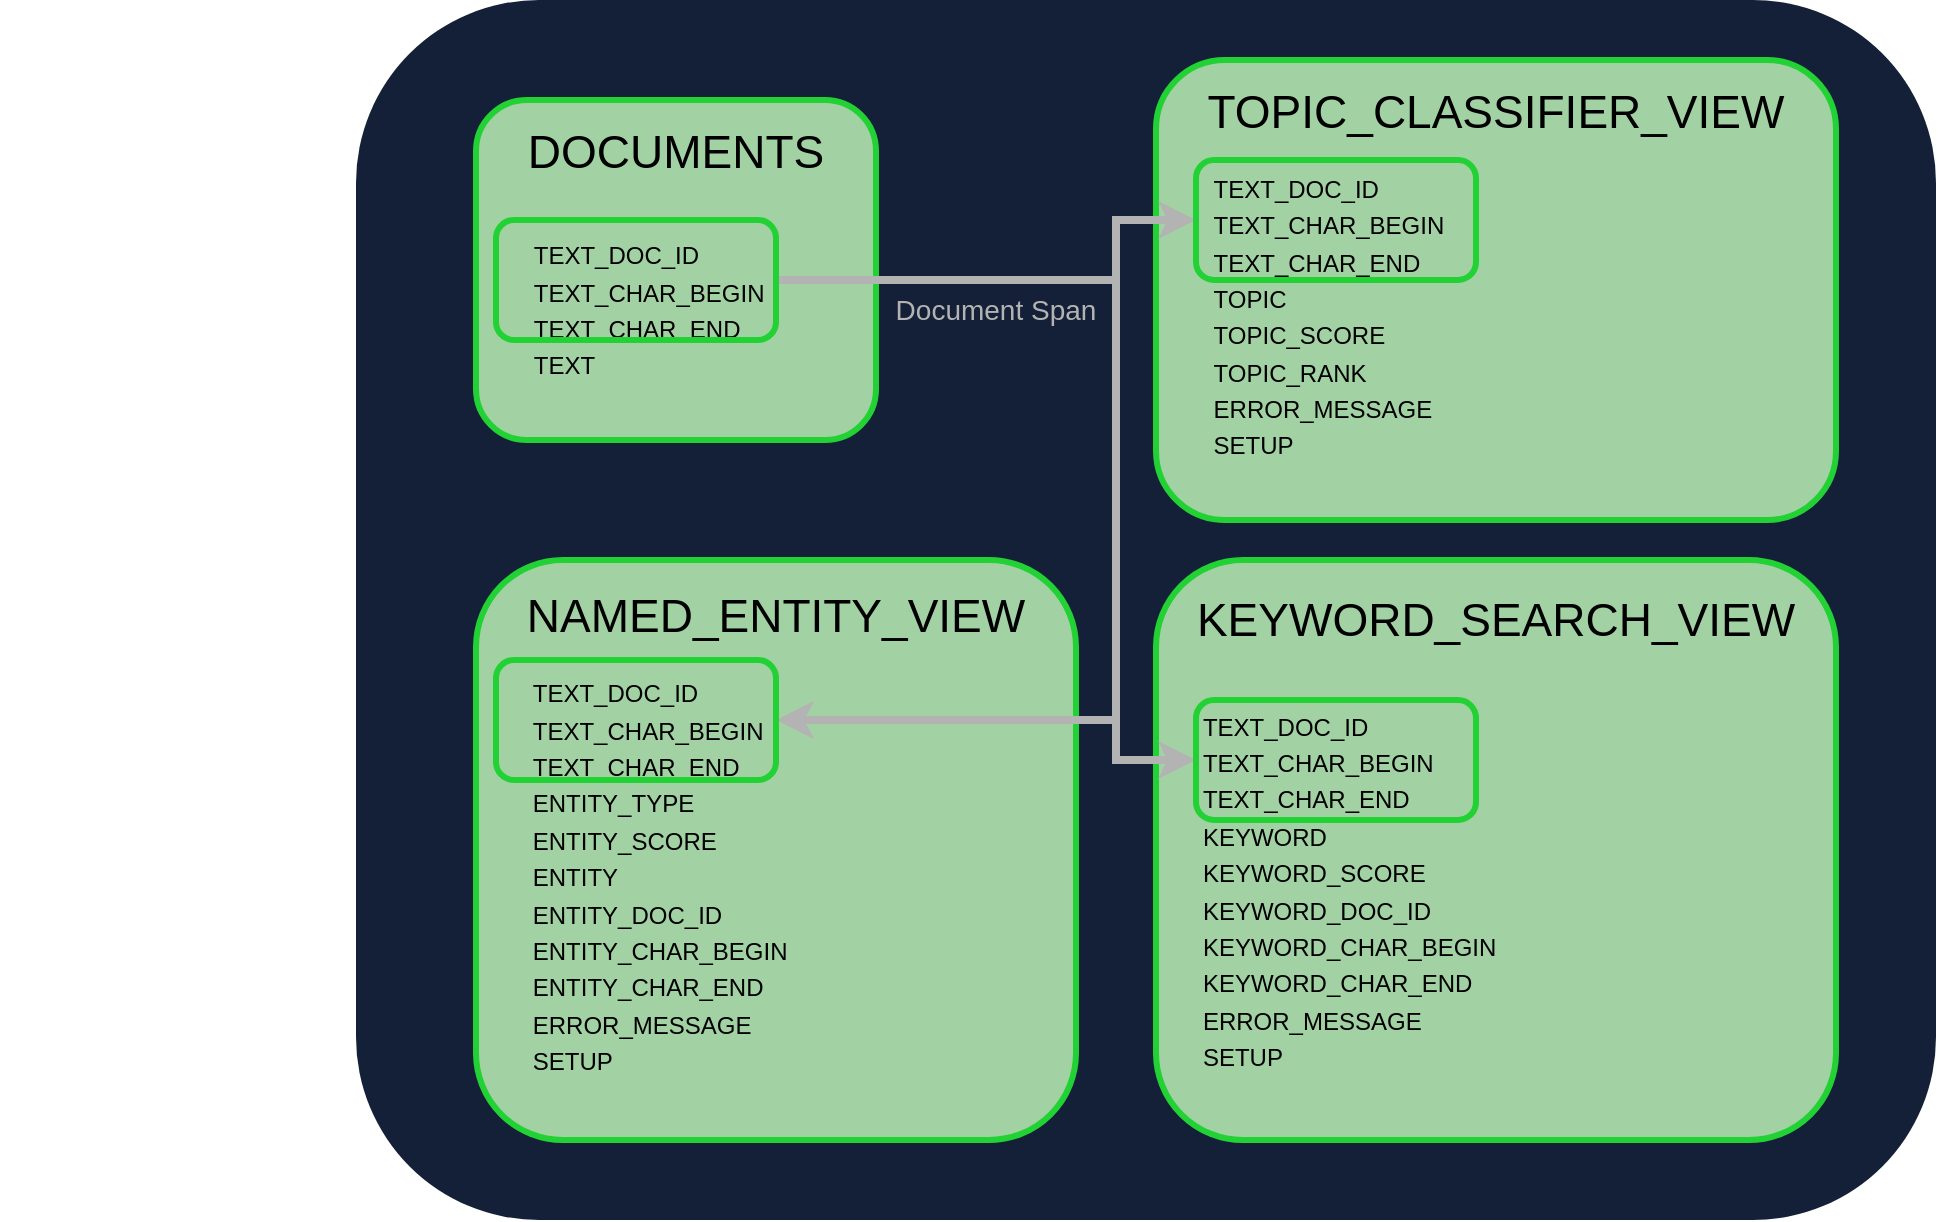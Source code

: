 <mxfile version="27.1.6">
  <diagram name="Page-1" id="POaLV1qd_8ivgcaJ0k6t">
    <mxGraphModel dx="1356" dy="721" grid="1" gridSize="10" guides="1" tooltips="1" connect="1" arrows="1" fold="1" page="1" pageScale="1" pageWidth="850" pageHeight="1100" math="0" shadow="0">
      <root>
        <mxCell id="0" />
        <mxCell id="1" parent="0" />
        <mxCell id="URa2SMM36MfCH6HbQujx-1" value="" style="rounded=1;whiteSpace=wrap;html=1;strokeColor=none;strokeWidth=3;align=center;verticalAlign=middle;fontFamily=Helvetica;fontSize=12;fontColor=default;fillColor=#142037;" vertex="1" parent="1">
          <mxGeometry x="420" y="340" width="790" height="610" as="geometry" />
        </mxCell>
        <mxCell id="URa2SMM36MfCH6HbQujx-2" style="edgeStyle=orthogonalEdgeStyle;rounded=0;orthogonalLoop=1;jettySize=auto;html=1;exitX=0.5;exitY=1;exitDx=0;exitDy=0;" edge="1" parent="1">
          <mxGeometry relative="1" as="geometry">
            <mxPoint x="250" y="740" as="sourcePoint" />
            <mxPoint x="250" y="740" as="targetPoint" />
          </mxGeometry>
        </mxCell>
        <mxCell id="URa2SMM36MfCH6HbQujx-3" value="&lt;div&gt;&lt;font style=&quot;font-size: 23px;&quot;&gt;DOCUMENTS&lt;/font&gt;&lt;/div&gt;&lt;div&gt;&lt;font style=&quot;font-size: 23px;&quot;&gt;&lt;u&gt;&lt;br&gt;&lt;/u&gt;&lt;/font&gt;&lt;/div&gt;&lt;div&gt;&lt;table&gt;&lt;tbody&gt;&lt;tr align=&quot;left&quot;&gt;&lt;td&gt;&lt;font&gt;TEXT_DOC_ID&lt;/font&gt;&lt;/td&gt;&lt;/tr&gt;&lt;tr align=&quot;left&quot;&gt;&lt;td&gt;&lt;font&gt;&lt;span&gt;TEXT_CHAR_BEGIN&lt;/span&gt;&lt;/font&gt;&lt;/td&gt;&lt;/tr&gt;&lt;tr align=&quot;left&quot;&gt;&lt;td&gt;&lt;font&gt;TEXT_CHAR_END&lt;/font&gt;&lt;/td&gt;&lt;/tr&gt;&lt;tr align=&quot;left&quot;&gt;&lt;td&gt;&lt;font&gt;TEXT&lt;/font&gt;&lt;/td&gt;&lt;/tr&gt;&lt;/tbody&gt;&lt;/table&gt;&lt;br&gt;&lt;/div&gt;" style="rounded=1;whiteSpace=wrap;html=1;strokeColor=#22D234;strokeWidth=3;align=center;verticalAlign=middle;fontFamily=Helvetica;fontSize=12;fontColor=default;labelBackgroundColor=none;fillColor=#A2D2A4;" vertex="1" parent="1">
          <mxGeometry x="480" y="390" width="200" height="170" as="geometry" />
        </mxCell>
        <mxCell id="URa2SMM36MfCH6HbQujx-4" value="&lt;div&gt;&lt;font style=&quot;font-size: 23px;&quot;&gt;&lt;font&gt;NAMED_ENTITY_VIEW&lt;/font&gt;&lt;/font&gt;&lt;/div&gt;&lt;div&gt;&lt;br&gt;&lt;table&gt;&lt;tbody&gt;&lt;tr&gt;&lt;td align=&quot;left&quot;&gt;&lt;font&gt;TEXT_DOC_ID&lt;/font&gt;&lt;/td&gt;            &lt;td&gt;&lt;br&gt;&lt;/td&gt;            &lt;td&gt;&lt;br&gt;&lt;/td&gt;            &lt;td&gt;&lt;br&gt;&lt;/td&gt;            &lt;td&gt;&lt;br&gt;&lt;/td&gt;            &lt;td&gt;&lt;br&gt;&lt;/td&gt;        &lt;/tr&gt;        &lt;tr&gt;            &lt;td align=&quot;left&quot;&gt;&lt;font&gt;TEXT_CHAR_BEGIN&lt;/font&gt;&lt;/td&gt;            &lt;td&gt;&lt;br&gt;&lt;/td&gt;            &lt;td&gt;&lt;br&gt;&lt;/td&gt;            &lt;td&gt;&lt;br&gt;&lt;/td&gt;            &lt;td&gt;&lt;br&gt;&lt;/td&gt;            &lt;td&gt;&lt;br&gt;&lt;/td&gt;        &lt;/tr&gt;        &lt;tr&gt;            &lt;td align=&quot;left&quot;&gt;&lt;font&gt;TEXT_CHAR_END&lt;/font&gt;&lt;/td&gt;            &lt;td&gt;&lt;br&gt;&lt;/td&gt;            &lt;td&gt;&lt;br&gt;&lt;/td&gt;            &lt;td&gt;&lt;br&gt;&lt;/td&gt;            &lt;td&gt;&lt;br&gt;&lt;/td&gt;            &lt;td&gt;&lt;br&gt;&lt;/td&gt;        &lt;/tr&gt;        &lt;tr&gt;            &lt;td align=&quot;left&quot;&gt;&lt;font&gt;ENTITY_TYPE&lt;/font&gt;&lt;/td&gt;            &lt;td&gt;&lt;br&gt;&lt;/td&gt;            &lt;td&gt;&lt;br&gt;&lt;/td&gt;            &lt;td&gt;&lt;br&gt;&lt;/td&gt;            &lt;td&gt;&lt;br&gt;&lt;/td&gt;            &lt;td&gt;&lt;br&gt;&lt;/td&gt;        &lt;/tr&gt;        &lt;tr&gt;            &lt;td align=&quot;left&quot;&gt;&lt;font&gt;ENTITY_SCORE&lt;/font&gt;&lt;/td&gt;            &lt;td&gt;&lt;br&gt;&lt;/td&gt;            &lt;td&gt;&lt;br&gt;&lt;/td&gt;            &lt;td&gt;&lt;br&gt;&lt;/td&gt;            &lt;td&gt;&lt;br&gt;&lt;/td&gt;            &lt;td&gt;&lt;br&gt;&lt;/td&gt;        &lt;/tr&gt;        &lt;tr&gt;            &lt;td align=&quot;left&quot;&gt;&lt;font&gt;ENTITY&lt;/font&gt;&lt;/td&gt;            &lt;td&gt;&lt;br&gt;&lt;/td&gt;            &lt;td&gt;&lt;br&gt;&lt;/td&gt;            &lt;td&gt;&lt;br&gt;&lt;/td&gt;            &lt;td&gt;&lt;br&gt;&lt;/td&gt;            &lt;td&gt;&lt;br&gt;&lt;/td&gt;        &lt;/tr&gt;        &lt;tr&gt;            &lt;td align=&quot;left&quot;&gt;&lt;font&gt;ENTITY_DOC_ID&lt;/font&gt;&lt;/td&gt;            &lt;td&gt;&lt;br&gt;&lt;/td&gt;            &lt;td&gt;&lt;br&gt;&lt;/td&gt;            &lt;td&gt;&lt;br&gt;&lt;/td&gt;            &lt;td&gt;&lt;br&gt;&lt;/td&gt;            &lt;td&gt;&lt;br&gt;&lt;/td&gt;        &lt;/tr&gt;        &lt;tr&gt;            &lt;td align=&quot;left&quot;&gt;&lt;font&gt;ENTITY_CHAR_BEGIN&lt;/font&gt;&lt;/td&gt;            &lt;td&gt;&lt;br&gt;&lt;/td&gt;            &lt;td&gt;&lt;br&gt;&lt;/td&gt;            &lt;td&gt;&lt;br&gt;&lt;/td&gt;            &lt;td&gt;&lt;br&gt;&lt;/td&gt;            &lt;td&gt;&lt;br&gt;&lt;/td&gt;        &lt;/tr&gt;        &lt;tr&gt;            &lt;td align=&quot;left&quot;&gt;&lt;font&gt;ENTITY_CHAR_END&lt;/font&gt;&lt;/td&gt;            &lt;td&gt;&lt;br&gt;&lt;/td&gt;            &lt;td&gt;&lt;br&gt;&lt;/td&gt;            &lt;td&gt;&lt;br&gt;&lt;/td&gt;            &lt;td&gt;&lt;br&gt;&lt;/td&gt;            &lt;td&gt;&lt;br&gt;&lt;/td&gt;        &lt;/tr&gt;        &lt;tr&gt;            &lt;td align=&quot;left&quot;&gt;&lt;font&gt;ERROR_MESSAGE&lt;/font&gt;&lt;/td&gt;            &lt;td&gt;&lt;br&gt;&lt;/td&gt;            &lt;td&gt;&lt;br&gt;&lt;/td&gt;            &lt;td&gt;&lt;br&gt;&lt;/td&gt;            &lt;td&gt;&lt;br&gt;&lt;/td&gt;            &lt;td&gt;&lt;br&gt;&lt;/td&gt;        &lt;/tr&gt;        &lt;tr align=&quot;left&quot;&gt;            &lt;td&gt;&lt;font&gt;SETUP&lt;/font&gt;&lt;/td&gt;&lt;/tr&gt;&lt;/tbody&gt;&lt;/table&gt;&lt;br&gt;&lt;/div&gt;" style="rounded=1;whiteSpace=wrap;html=1;strokeColor=#22D234;strokeWidth=3;align=center;verticalAlign=middle;fontFamily=Helvetica;fontSize=12;fontColor=default;labelBackgroundColor=none;fillColor=#A2D2A4;" vertex="1" parent="1">
          <mxGeometry x="480" y="620" width="300" height="290" as="geometry" />
        </mxCell>
        <mxCell id="URa2SMM36MfCH6HbQujx-5" value="&lt;div&gt;&lt;font style=&quot;font-size: 23px;&quot;&gt;KEYWORD_SEARCH_VIEW&lt;/font&gt;&lt;/div&gt;&lt;div&gt;&lt;br&gt;&lt;br&gt;&lt;table&gt;&lt;tbody&gt;&lt;tr&gt;&lt;td align=&quot;left&quot;&gt;&lt;font&gt;TEXT_DOC_ID&lt;/font&gt;&lt;/td&gt;            &lt;td&gt;&lt;br&gt;&lt;/td&gt;            &lt;td&gt;&lt;br&gt;&lt;/td&gt;            &lt;td&gt;&lt;br&gt;&lt;/td&gt;            &lt;td&gt;&lt;br&gt;&lt;/td&gt;            &lt;td&gt;&lt;br&gt;&lt;/td&gt;        &lt;/tr&gt;        &lt;tr&gt;            &lt;td align=&quot;left&quot;&gt;&lt;font&gt;TEXT_CHAR_BEGIN&lt;/font&gt;&lt;/td&gt;            &lt;td&gt;&lt;br&gt;&lt;/td&gt;            &lt;td&gt;&lt;br&gt;&lt;/td&gt;            &lt;td&gt;&lt;br&gt;&lt;/td&gt;            &lt;td&gt;&lt;br&gt;&lt;/td&gt;            &lt;td&gt;&lt;br&gt;&lt;/td&gt;        &lt;/tr&gt;        &lt;tr&gt;            &lt;td align=&quot;left&quot;&gt;&lt;font&gt;TEXT_CHAR_END&lt;/font&gt;&lt;/td&gt;            &lt;td&gt;&lt;br&gt;&lt;/td&gt;            &lt;td&gt;&lt;br&gt;&lt;/td&gt;            &lt;td&gt;&lt;br&gt;&lt;/td&gt;            &lt;td&gt;&lt;br&gt;&lt;/td&gt;            &lt;td&gt;&lt;br&gt;&lt;/td&gt;        &lt;/tr&gt;        &lt;tr&gt;            &lt;td align=&quot;left&quot;&gt;&lt;font&gt;KEYWORD&lt;/font&gt;&lt;/td&gt;            &lt;td&gt;&lt;br&gt;&lt;/td&gt;            &lt;td&gt;&lt;br&gt;&lt;/td&gt;            &lt;td&gt;&lt;br&gt;&lt;/td&gt;            &lt;td&gt;&lt;br&gt;&lt;/td&gt;            &lt;td&gt;&lt;br&gt;&lt;/td&gt;        &lt;/tr&gt;        &lt;tr&gt;            &lt;td align=&quot;left&quot;&gt;&lt;font&gt;KEYWORD_SCORE&lt;/font&gt;&lt;/td&gt;            &lt;td&gt;&lt;br&gt;&lt;/td&gt;            &lt;td&gt;&lt;br&gt;&lt;/td&gt;            &lt;td&gt;&lt;br&gt;&lt;/td&gt;            &lt;td&gt;&lt;br&gt;&lt;/td&gt;            &lt;td&gt;&lt;br&gt;&lt;/td&gt;        &lt;/tr&gt;        &lt;tr&gt;            &lt;td align=&quot;left&quot;&gt;&lt;font&gt;KEYWORD_DOC_ID&lt;/font&gt;&lt;/td&gt;            &lt;td&gt;&lt;br&gt;&lt;/td&gt;            &lt;td&gt;&lt;br&gt;&lt;/td&gt;            &lt;td&gt;&lt;br&gt;&lt;/td&gt;            &lt;td&gt;&lt;br&gt;&lt;/td&gt;            &lt;td&gt;&lt;br&gt;&lt;/td&gt;        &lt;/tr&gt;        &lt;tr&gt;            &lt;td align=&quot;left&quot;&gt;&lt;font&gt;KEYWORD_CHAR_BEGIN&lt;/font&gt;&lt;/td&gt;            &lt;td&gt;&lt;br&gt;&lt;/td&gt;            &lt;td&gt;&lt;br&gt;&lt;/td&gt;            &lt;td&gt;&lt;br&gt;&lt;/td&gt;            &lt;td&gt;&lt;br&gt;&lt;/td&gt;            &lt;td&gt;&lt;br&gt;&lt;/td&gt;        &lt;/tr&gt;        &lt;tr&gt;            &lt;td align=&quot;left&quot;&gt;&lt;font&gt;KEYWORD_CHAR_END&lt;/font&gt;&lt;/td&gt;            &lt;td&gt;&lt;br&gt;&lt;/td&gt;            &lt;td&gt;&lt;br&gt;&lt;/td&gt;            &lt;td&gt;&lt;br&gt;&lt;/td&gt;            &lt;td&gt;&lt;br&gt;&lt;/td&gt;            &lt;td&gt;&lt;br&gt;&lt;/td&gt;        &lt;/tr&gt;        &lt;tr&gt;            &lt;td align=&quot;left&quot;&gt;&lt;font&gt;ERROR_MESSAGE&lt;/font&gt;&lt;/td&gt;            &lt;td&gt;&lt;br&gt;&lt;/td&gt;            &lt;td&gt;&lt;br&gt;&lt;/td&gt;            &lt;td&gt;&lt;br&gt;&lt;/td&gt;            &lt;td&gt;&lt;br&gt;&lt;/td&gt;            &lt;td&gt;&lt;br&gt;&lt;/td&gt;        &lt;/tr&gt;        &lt;tr&gt;            &lt;td align=&quot;left&quot;&gt;&lt;font&gt;SETUP&lt;/font&gt;&lt;/td&gt;&lt;/tr&gt;&lt;/tbody&gt;&lt;/table&gt;&lt;br&gt;&lt;/div&gt;" style="rounded=1;whiteSpace=wrap;html=1;strokeColor=#22D234;strokeWidth=3;align=center;verticalAlign=middle;fontFamily=Helvetica;fontSize=12;fontColor=default;labelBackgroundColor=none;fillColor=#A2D2A4;" vertex="1" parent="1">
          <mxGeometry x="820" y="620" width="340" height="290" as="geometry" />
        </mxCell>
        <mxCell id="URa2SMM36MfCH6HbQujx-8" value="&lt;div&gt;&lt;font style=&quot;font-size: 23px;&quot;&gt;&lt;font&gt;TOPIC_CLASSIFIER_VIEW&lt;/font&gt;&lt;/font&gt;&lt;/div&gt;&lt;div&gt;&lt;br&gt;&lt;table&gt;&lt;tbody&gt;&lt;tr align=&quot;left&quot;&gt;&lt;td&gt;TEXT_DOC_ID&lt;/td&gt;&lt;/tr&gt;&lt;tr align=&quot;left&quot;&gt;&lt;td&gt;TEXT_CHAR_BEGIN&lt;/td&gt;&lt;/tr&gt;&lt;tr align=&quot;left&quot;&gt;&lt;td&gt;TEXT_CHAR_END&lt;/td&gt;&lt;/tr&gt;&lt;tr align=&quot;left&quot;&gt;&lt;td&gt;TOPIC&lt;/td&gt;&lt;/tr&gt;&lt;tr align=&quot;left&quot;&gt;&lt;td&gt;TOPIC_SCORE&lt;/td&gt;&lt;/tr&gt;&lt;tr align=&quot;left&quot;&gt;&lt;td&gt;TOPIC_RANK&lt;/td&gt;&lt;/tr&gt;&lt;tr align=&quot;left&quot;&gt;&lt;td&gt;ERROR_MESSAGE&lt;/td&gt;&lt;/tr&gt;&lt;tr align=&quot;left&quot;&gt;&lt;td&gt;SETUP&lt;/td&gt;&lt;/tr&gt;&lt;/tbody&gt;&lt;/table&gt;&lt;br&gt;&lt;/div&gt;" style="rounded=1;whiteSpace=wrap;html=1;strokeColor=#22D234;strokeWidth=3;align=center;verticalAlign=middle;fontFamily=Helvetica;fontSize=12;fontColor=default;labelBackgroundColor=none;fillColor=#A2D2A4;" vertex="1" parent="1">
          <mxGeometry x="820" y="370" width="340" height="230" as="geometry" />
        </mxCell>
        <mxCell id="URa2SMM36MfCH6HbQujx-9" style="edgeStyle=orthogonalEdgeStyle;rounded=0;orthogonalLoop=1;jettySize=auto;html=1;exitX=1;exitY=0.5;exitDx=0;exitDy=0;entryX=0;entryY=0.5;entryDx=0;entryDy=0;fontFamily=Helvetica;fontSize=12;fontColor=default;labelBackgroundColor=none;strokeColor=#B3B3B3;strokeWidth=4;" edge="1" parent="1" source="URa2SMM36MfCH6HbQujx-12" target="URa2SMM36MfCH6HbQujx-16">
          <mxGeometry relative="1" as="geometry">
            <Array as="points">
              <mxPoint x="800" y="480" />
              <mxPoint x="800" y="450" />
            </Array>
          </mxGeometry>
        </mxCell>
        <mxCell id="URa2SMM36MfCH6HbQujx-10" style="edgeStyle=orthogonalEdgeStyle;rounded=0;orthogonalLoop=1;jettySize=auto;html=1;exitX=1;exitY=0.5;exitDx=0;exitDy=0;entryX=0;entryY=0.5;entryDx=0;entryDy=0;fontFamily=Helvetica;fontSize=12;fontColor=default;labelBackgroundColor=none;strokeWidth=4;strokeColor=#B3B3B3;" edge="1" parent="1" source="URa2SMM36MfCH6HbQujx-12" target="URa2SMM36MfCH6HbQujx-15">
          <mxGeometry relative="1" as="geometry">
            <Array as="points">
              <mxPoint x="800" y="480" />
              <mxPoint x="800" y="720" />
            </Array>
          </mxGeometry>
        </mxCell>
        <mxCell id="URa2SMM36MfCH6HbQujx-11" style="edgeStyle=orthogonalEdgeStyle;rounded=0;orthogonalLoop=1;jettySize=auto;html=1;exitX=1;exitY=0.5;exitDx=0;exitDy=0;entryX=1;entryY=0.5;entryDx=0;entryDy=0;fontFamily=Helvetica;fontSize=12;fontColor=default;labelBackgroundColor=none;strokeWidth=4;strokeColor=#B3B3B3;" edge="1" parent="1" source="URa2SMM36MfCH6HbQujx-12" target="URa2SMM36MfCH6HbQujx-14">
          <mxGeometry relative="1" as="geometry">
            <Array as="points">
              <mxPoint x="800" y="480" />
              <mxPoint x="800" y="700" />
            </Array>
          </mxGeometry>
        </mxCell>
        <mxCell id="URa2SMM36MfCH6HbQujx-12" value="" style="rounded=1;whiteSpace=wrap;html=1;strokeColor=#22D234;strokeWidth=3;align=center;verticalAlign=middle;fontFamily=Helvetica;fontSize=12;fontColor=default;labelBackgroundColor=none;fillColor=none;" vertex="1" parent="1">
          <mxGeometry x="490" y="450" width="140" height="60" as="geometry" />
        </mxCell>
        <mxCell id="URa2SMM36MfCH6HbQujx-13" value="&lt;font style=&quot;font-size: 14px;&quot;&gt;&lt;span style=&quot;color: rgb(179, 179, 179);&quot;&gt;Document Span&lt;/span&gt;&lt;/font&gt;" style="text;html=1;align=center;verticalAlign=middle;whiteSpace=wrap;rounded=0;fontFamily=Helvetica;fontSize=12;fontColor=default;labelBackgroundColor=none;" vertex="1" parent="1">
          <mxGeometry x="670" y="470" width="140" height="50" as="geometry" />
        </mxCell>
        <mxCell id="URa2SMM36MfCH6HbQujx-14" value="" style="rounded=1;whiteSpace=wrap;html=1;strokeColor=#22D234;strokeWidth=3;align=center;verticalAlign=middle;fontFamily=Helvetica;fontSize=12;fontColor=default;labelBackgroundColor=none;fillColor=none;" vertex="1" parent="1">
          <mxGeometry x="490" y="670" width="140" height="60" as="geometry" />
        </mxCell>
        <mxCell id="URa2SMM36MfCH6HbQujx-15" value="" style="rounded=1;whiteSpace=wrap;html=1;strokeColor=#22D234;strokeWidth=3;align=center;verticalAlign=middle;fontFamily=Helvetica;fontSize=12;fontColor=default;labelBackgroundColor=none;fillColor=none;" vertex="1" parent="1">
          <mxGeometry x="840" y="690" width="140" height="60" as="geometry" />
        </mxCell>
        <mxCell id="URa2SMM36MfCH6HbQujx-16" value="" style="rounded=1;whiteSpace=wrap;html=1;strokeColor=#22D234;strokeWidth=3;align=center;verticalAlign=middle;fontFamily=Helvetica;fontSize=12;fontColor=default;labelBackgroundColor=none;fillColor=none;" vertex="1" parent="1">
          <mxGeometry x="840" y="420" width="140" height="60" as="geometry" />
        </mxCell>
      </root>
    </mxGraphModel>
  </diagram>
</mxfile>
